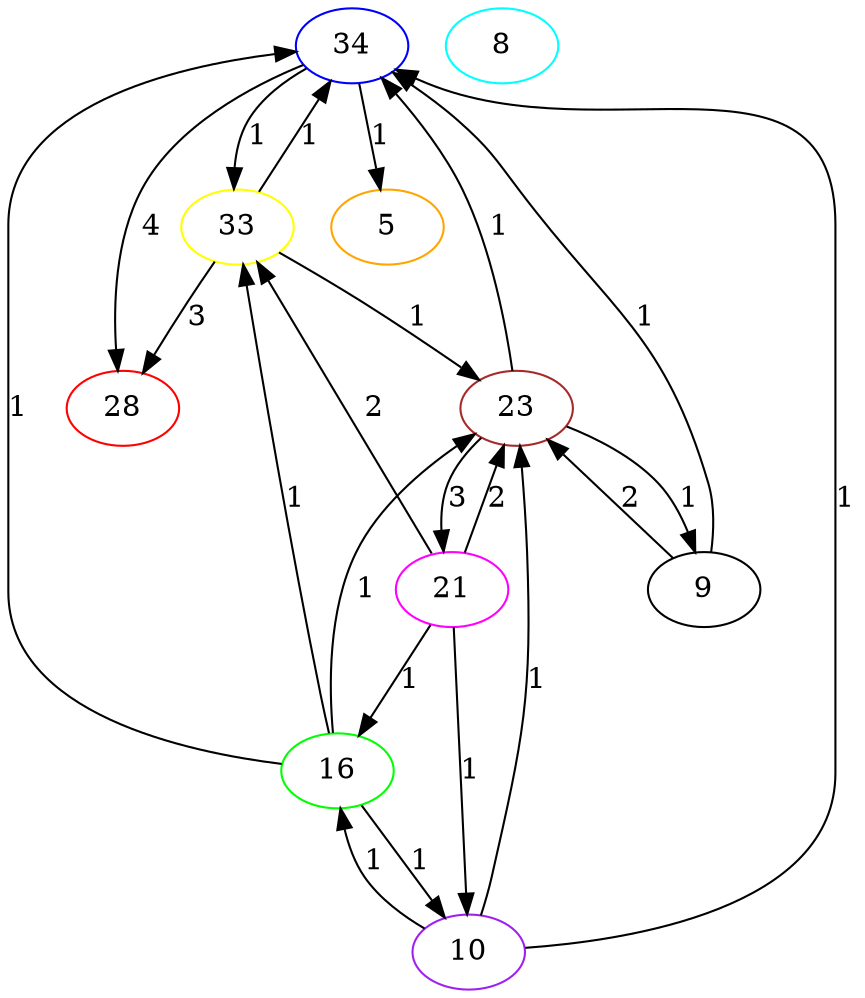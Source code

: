 strict digraph  {
0 [color=red, label=28];
1 [color=green, label=16];
2 [color=blue, label=34];
3 [color=yellow, label=33];
4 [color=cyan, label=8];
5 [color=purple, label=10];
6 [color=orange, label=5];
7 [color=brown, label=23];
8 [color=magenta, label=21];
9 [color=rose, label=9];
1 -> 7  [label=1];
1 -> 5  [label=1];
1 -> 3  [label=1];
1 -> 2  [label=1];
2 -> 0  [label=4];
2 -> 6  [label=1];
2 -> 3  [label=1];
3 -> 7  [label=1];
3 -> 0  [label=3];
3 -> 2  [label=1];
5 -> 7  [label=1];
5 -> 1  [label=1];
5 -> 2  [label=1];
7 -> 8  [label=3];
7 -> 9  [label=1];
7 -> 2  [label=1];
8 -> 5  [label=1];
8 -> 7  [label=2];
8 -> 3  [label=2];
8 -> 1  [label=1];
9 -> 7  [label=2];
9 -> 2  [label=1];
}
